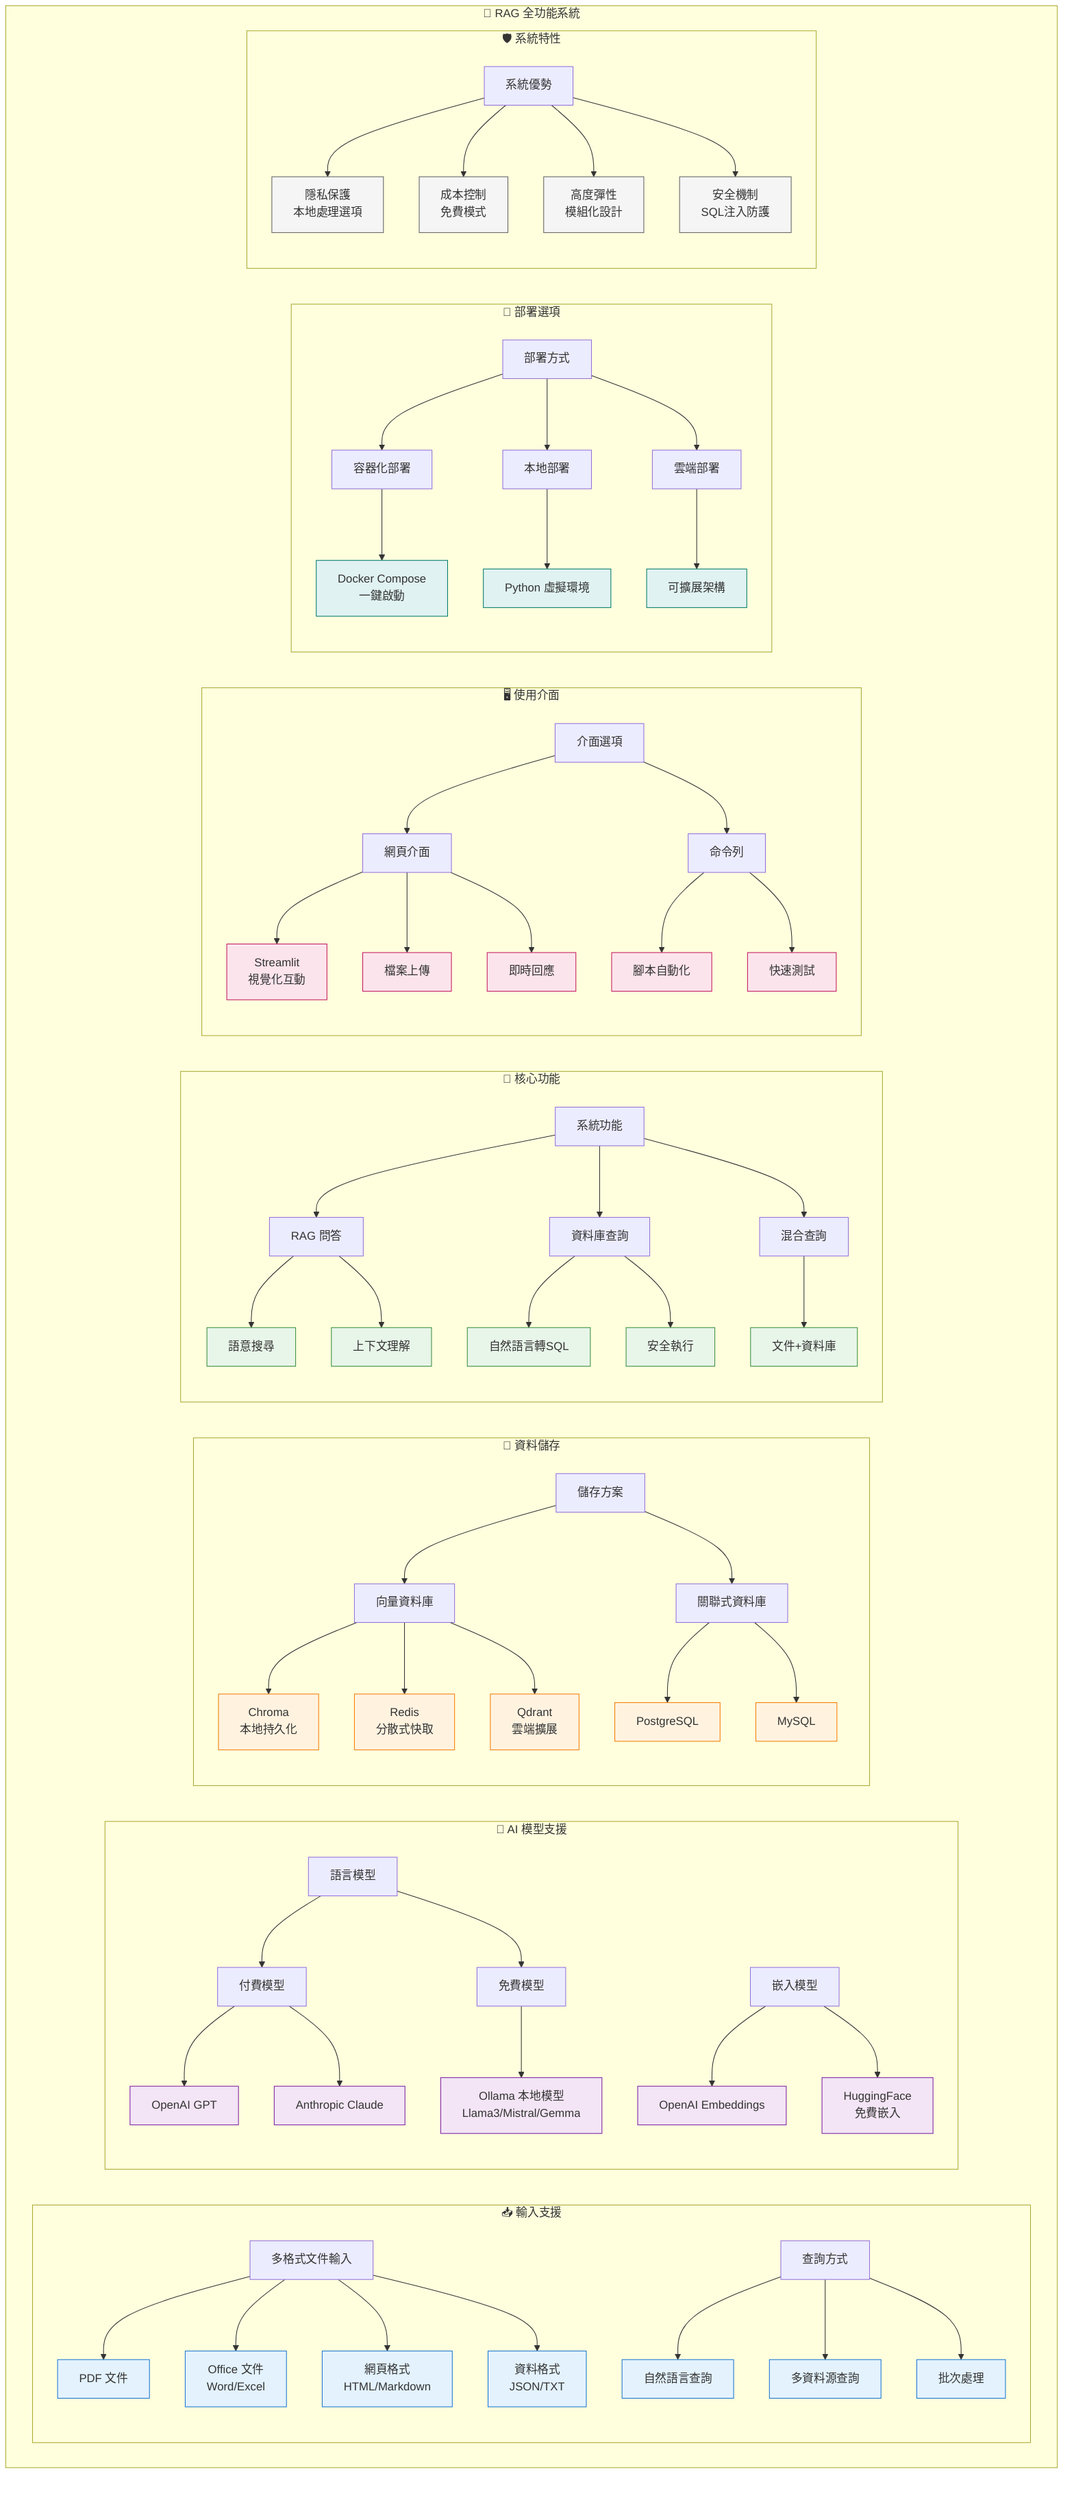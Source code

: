 graph TB
    subgraph "🧠 RAG 全功能系統"
        subgraph "📥 輸入支援"
            INPUT[多格式文件輸入]
            INPUT --> PDF[PDF 文件]
            INPUT --> OFFICE[Office 文件<br/>Word/Excel]
            INPUT --> WEB[網頁格式<br/>HTML/Markdown]
            INPUT --> DATA[資料格式<br/>JSON/TXT]
            
            QUERY[查詢方式]
            QUERY --> NL[自然語言查詢]
            QUERY --> MULTI[多資料源查詢]
            QUERY --> BATCH[批次處理]
        end
        
        subgraph "🤖 AI 模型支援"
            LLM_SUPPORT[語言模型]
            LLM_SUPPORT --> PAID[付費模型]
            PAID --> GPT[OpenAI GPT]
            PAID --> CLAUDE_AI[Anthropic Claude]
            
            LLM_SUPPORT --> FREE[免費模型]
            FREE --> OLLAMA_MODELS[Ollama 本地模型<br/>Llama3/Mistral/Gemma]
            
            EMBED_SUPPORT[嵌入模型]
            EMBED_SUPPORT --> OPENAI_EMB[OpenAI Embeddings]
            EMBED_SUPPORT --> HF_EMB[HuggingFace<br/>免費嵌入]
        end
        
        subgraph "💾 資料儲存"
            STORAGE[儲存方案]
            STORAGE --> VECTOR_DBS[向量資料庫]
            VECTOR_DBS --> CHROMA_DB[Chroma<br/>本地持久化]
            VECTOR_DBS --> REDIS_DB[Redis<br/>分散式快取]
            VECTOR_DBS --> QDRANT_DB[Qdrant<br/>雲端擴展]
            
            STORAGE --> SQL_DBS[關聯式資料庫]
            SQL_DBS --> POSTGRES[PostgreSQL]
            SQL_DBS --> MYSQL_DB[MySQL]
        end
        
        subgraph "🔧 核心功能"
            FEATURES[系統功能]
            FEATURES --> RAG_FUNC[RAG 問答]
            RAG_FUNC --> SEMANTIC[語意搜尋]
            RAG_FUNC --> CONTEXT[上下文理解]
            
            FEATURES --> SQL_FUNC[資料庫查詢]
            SQL_FUNC --> NL2SQL[自然語言轉SQL]
            SQL_FUNC --> SAFE_EXEC[安全執行]
            
            FEATURES --> HYBRID[混合查詢]
            HYBRID --> DOC_DB[文件+資料庫]
        end
        
        subgraph "🖥️ 使用介面"
            UI[介面選項]
            UI --> WEB_UI[網頁介面]
            WEB_UI --> STREAMLIT_UI[Streamlit<br/>視覺化互動]
            WEB_UI --> FILE_UPLOAD[檔案上傳]
            WEB_UI --> REALTIME[即時回應]
            
            UI --> CLI_UI[命令列]
            CLI_UI --> SCRIPT[腳本自動化]
            CLI_UI --> TEST[快速測試]
        end
        
        subgraph "🚀 部署選項"
            DEPLOY[部署方式]
            DEPLOY --> DOCKER[容器化部署]
            DOCKER --> COMPOSE[Docker Compose<br/>一鍵啟動]
            
            DEPLOY --> LOCAL[本地部署]
            LOCAL --> VENV[Python 虛擬環境]
            
            DEPLOY --> CLOUD[雲端部署]
            CLOUD --> SCALABLE[可擴展架構]
        end
        
        subgraph "🛡️ 系統特性"
            FEATURES_SYS[系統優勢]
            FEATURES_SYS --> PRIVACY[隱私保護<br/>本地處理選項]
            FEATURES_SYS --> COST[成本控制<br/>免費模式]
            FEATURES_SYS --> FLEXIBLE[高度彈性<br/>模組化設計]
            FEATURES_SYS --> SECURE[安全機制<br/>SQL注入防護]
        end
    end
    
    %% 樣式定義
    classDef inputClass fill:#e3f2fd,stroke:#1976d2
    classDef aiClass fill:#f3e5f5,stroke:#7b1fa2
    classDef storageClass fill:#fff3e0,stroke:#f57c00
    classDef featureClass fill:#e8f5e9,stroke:#388e3c
    classDef uiClass fill:#fce4ec,stroke:#c2185b
    classDef deployClass fill:#e0f2f1,stroke:#00796b
    classDef sysClass fill:#f5f5f5,stroke:#616161
    
    class PDF,OFFICE,WEB,DATA,NL,MULTI,BATCH inputClass
    class GPT,CLAUDE_AI,OLLAMA_MODELS,OPENAI_EMB,HF_EMB aiClass
    class CHROMA_DB,REDIS_DB,QDRANT_DB,POSTGRES,MYSQL_DB storageClass
    class SEMANTIC,CONTEXT,NL2SQL,SAFE_EXEC,DOC_DB featureClass
    class STREAMLIT_UI,FILE_UPLOAD,REALTIME,SCRIPT,TEST uiClass
    class COMPOSE,VENV,SCALABLE deployClass
    class PRIVACY,COST,FLEXIBLE,SECURE sysClass